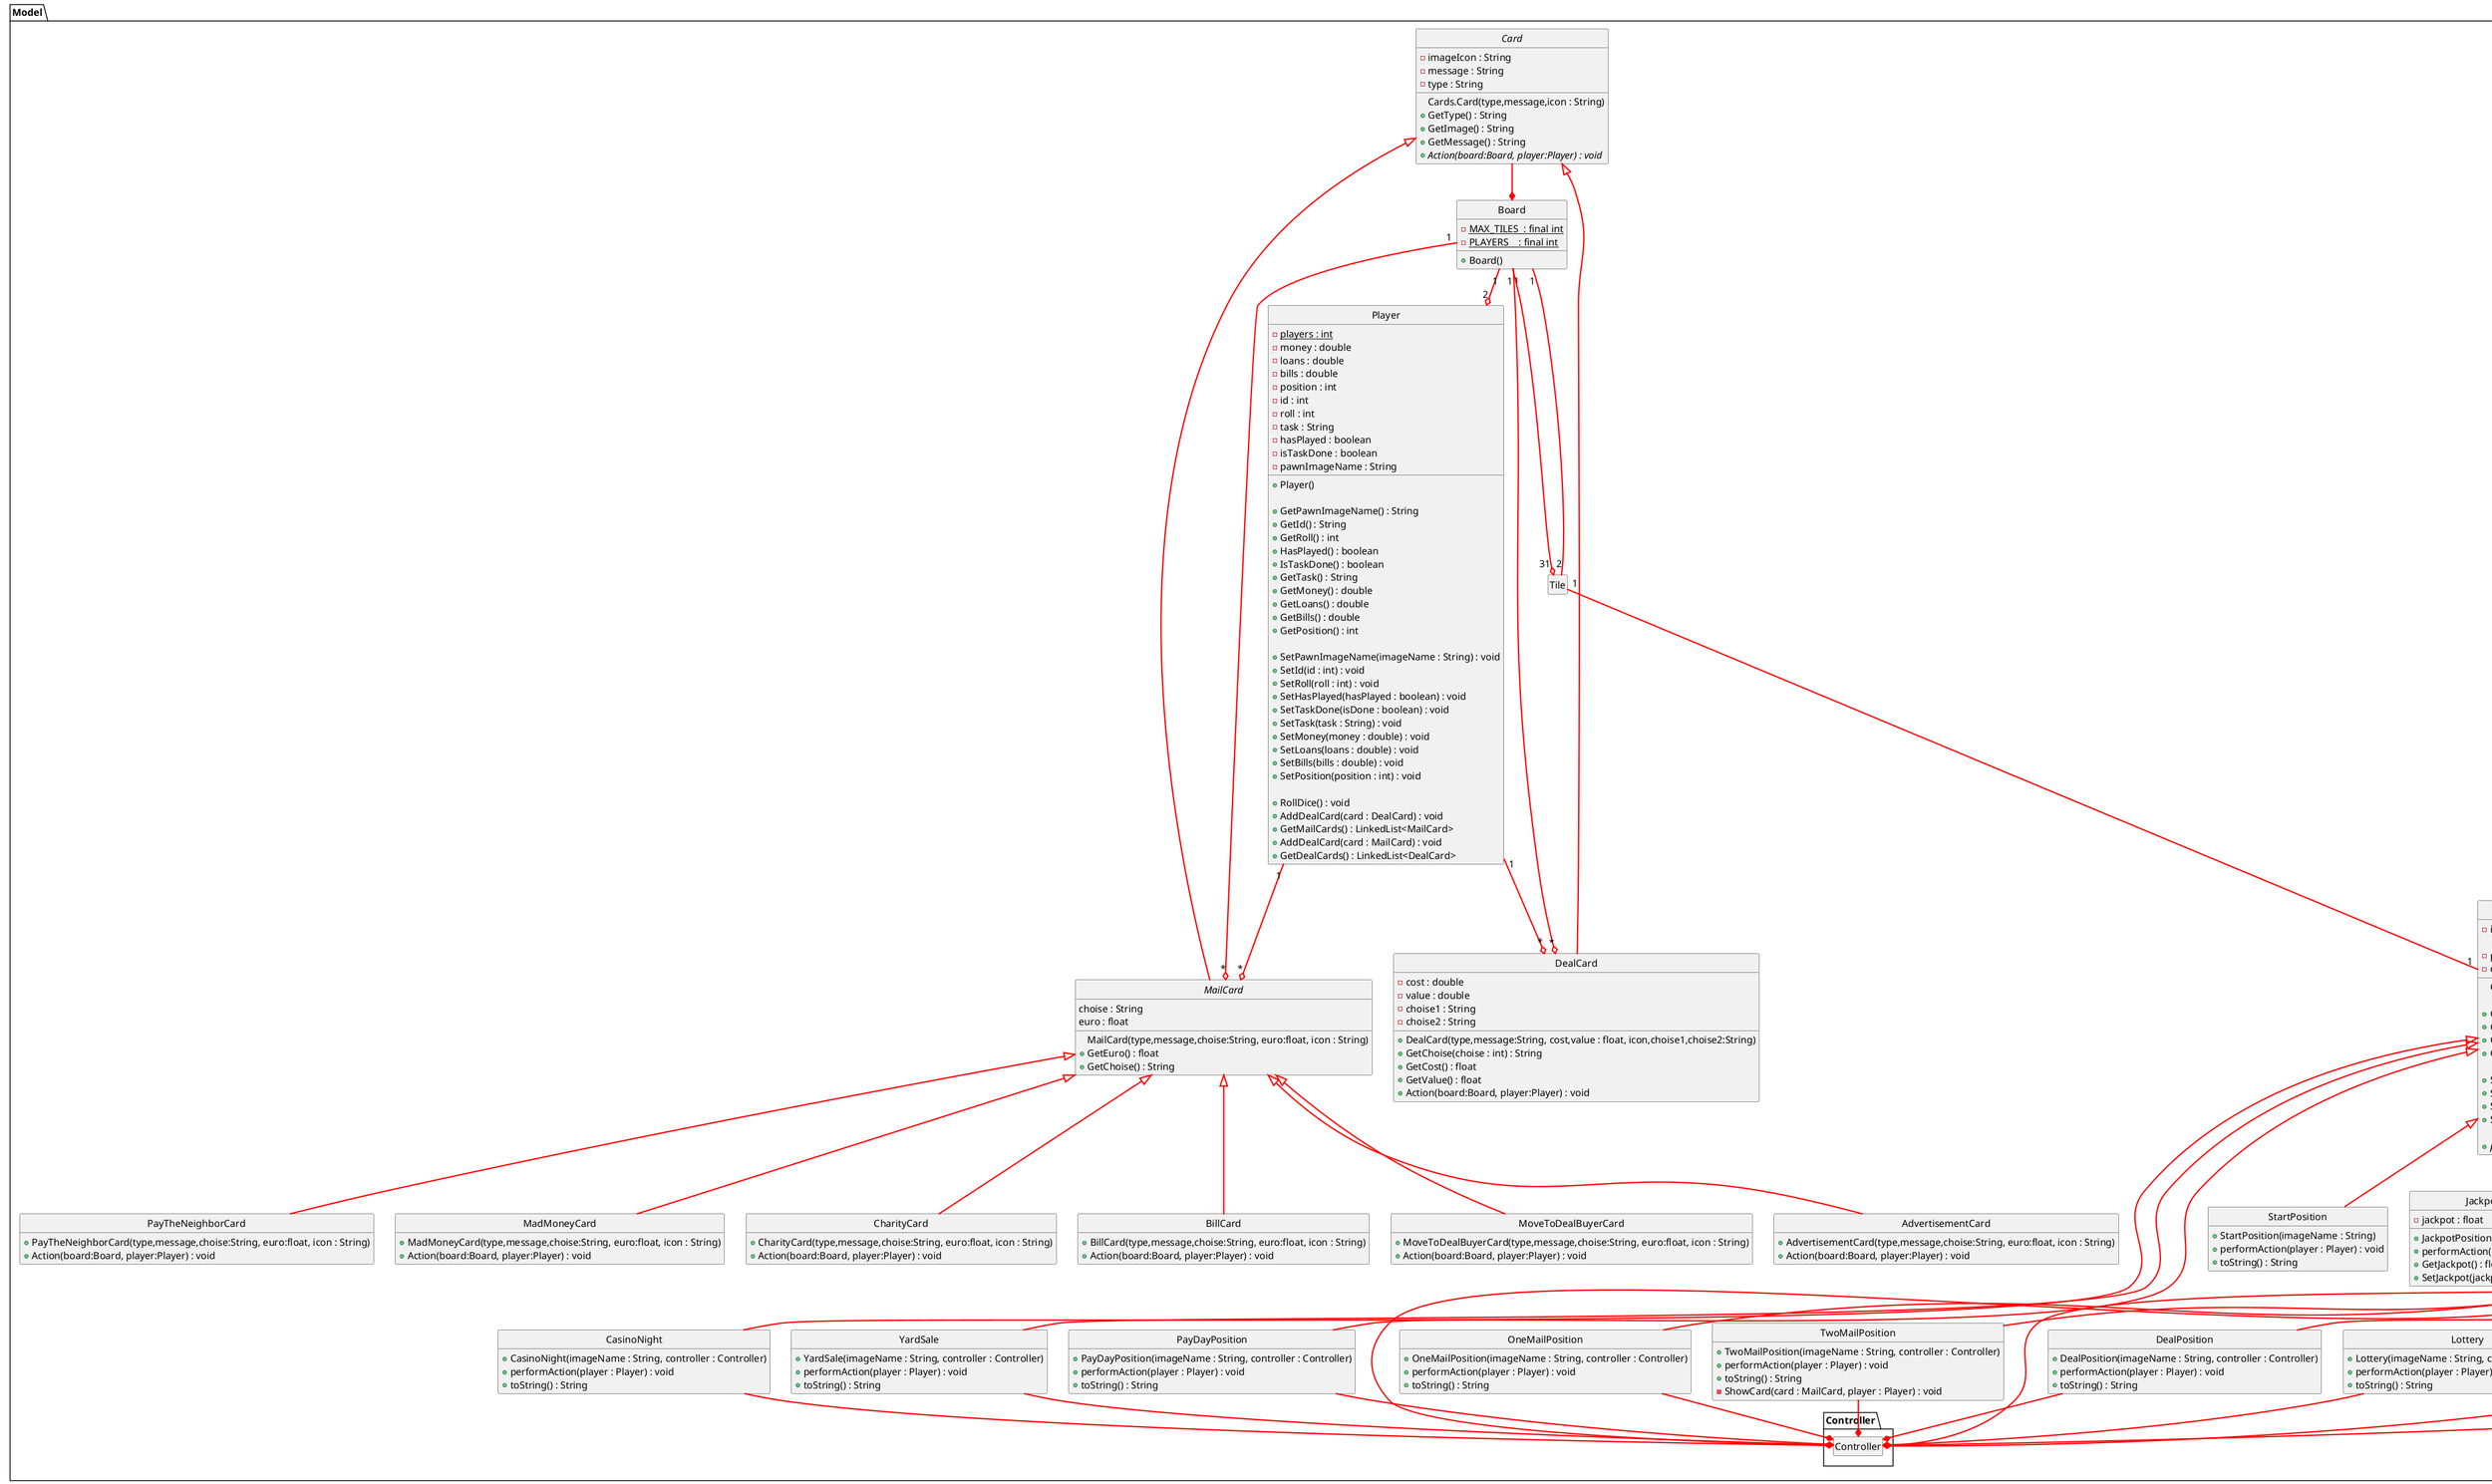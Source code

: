 @startuml Class_Diagram_UML
skinparam style strictuml
skinparam DefaultFontName Arial
skinparam DefaultFontSize 16
skinparam DefaultFontStyle bold
skinparam ArrowThickness 2.2
skinparam ArrowColor #red
hide empty members

package Model
{
    class Player
    {
        - {static} players : int
        - money : double
        - loans : double
        - bills : double
        - position : int
        - id : int
        - roll : int
        - task : String
        - hasPlayed : boolean
        - isTaskDone : boolean
        - pawnImageName : String

        'aggregation of DealCard
        'aggregation of MailCard
        +Player()

        +GetPawnImageName() : String
        +GetId() : String
        +GetRoll() : int
        +HasPlayed() : boolean
        +IsTaskDone() : boolean
        +GetTask() : String
        +GetMoney() : double
        +GetLoans() : double
        +GetBills() : double
        +GetPosition() : int

        +SetPawnImageName(imageName : String) : void
        +SetId(id : int) : void
        +SetRoll(roll : int) : void
        +SetHasPlayed(hasPlayed : boolean) : void
        +SetTaskDone(isDone : boolean) : void
        +SetTask(task : String) : void 
        +SetMoney(money : double) : void
        +SetLoans(loans : double) : void
        +SetBills(bills : double) : void
        +SetPosition(position : int) : void

        +RollDice() : void
        +AddDealCard(card : DealCard) : void  
        +GetMailCards() : LinkedList<MailCard> 
        +AddDealCard(card : MailCard) : void  
        +GetDealCards() : LinkedList<DealCard>   
    }
    Player "1" --o "*" DealCard
    Player "1" --o "*" MailCard

    class Tile
    {
        'association from CardPosition
    }
    Tile "1" -- "1" CardPosition


    abstract class CardPosition
    {
        -icon : String

        -position : int
        -day : String

        'dependency with Controller
        CardPosition(imageName : String, controller : Controller)

        +GetPosition() : int
        +GetDay() : String
        +GetIcon() : String
        +GetController() : Controller

        +SetPosition(position : int) : void
        +SetDay(day : int) : void
        +SetIcon(icon : String) : void
        +SetController(controller : Controller) : void

        +{abstract}performAction() : void
    }
    CardPosition --* Controller.Controller


    abstract class MailPosition extends CardPosition
    {    
        MailPosition(imageName : String, controller : Controller)
    }
    MailPosition --* Controller.Controller

    class OneMailPosition extends MailPosition
    {
        +OneMailPosition(imageName : String, controller : Controller)
        +performAction(player : Player) : void
        +toString() : String
    }
    OneMailPosition --* Controller.Controller

    class TwoMailPosition extends MailPosition
    {
        +TwoMailPosition(imageName : String, controller : Controller)
        +performAction(player : Player) : void
        +toString() : String
        -ShowCard(card : MailCard, player : Player) : void
    }
    TwoMailPosition --* Controller.Controller


    class DealPosition extends CardPosition
    {
        +DealPosition(imageName : String, controller : Controller)
        +performAction(player : Player) : void
        +toString() : String
    }
    DealPosition --* Controller.Controller

    class Sweepstakes extends CardPosition
    {
        +SweepsTakes(imageName : String)
        +performAction(player : Player) : void
        +toString() : String
    }
    

    class Lottery extends CardPosition
    {
        +Lottery(imageName : String, controller : Controller)
        +performAction(player : Player) : void
        +toString() : String
    }
    Lottery --* Controller.Controller

    class RadioContest extends CardPosition
    {
        +RadioContest(imageName : String, controller : Controller)
        +performAction(player : Player) : void
        +toString() : String
    }
    RadioContest --* Controller.Controller

    class BuyerPosition extends CardPosition
    {
        +BuyerPosition(imageName : String, controller : Controller)
        +performAction(player : Player) : void
        +toString() : String
    }
    BuyerPosition --* Controller.Controller

    class CasinoNight extends CardPosition
    {
        +CasinoNight(imageName : String, controller : Controller)
        +performAction(player : Player) : void
        +toString() : String
    }
    CasinoNight --* Controller.Controller

    class YardSale extends CardPosition
    {
        +YardSale(imageName : String, controller : Controller)
        +performAction(player : Player) : void
        +toString() : String
    }
    YardSale --* Controller.Controller

    class PayDayPosition extends CardPosition
    {
        +PayDayPosition(imageName : String, controller : Controller)
        +performAction(player : Player) : void
        +toString() : String
    }
    PayDayPosition --* Controller.Controller

    class StartPosition extends CardPosition
    {
        +StartPosition(imageName : String)
        +performAction(player : Player) : void
        +toString() : String
    }

    class JackpotPosition extends CardPosition
    {
        -jackpot : float

        +JackpotPosition(imageName : String)
        +performAction(player : Player) : void
        +GetJackpot() : float
        +SetJackpot(jackpot : float) : void
    }
    

    abstract class Card
    {
        -imageIcon : String
        -message : String
        -type : String

        Cards.Card(type,message,icon : String)
        +GetType() : String
        +GetImage() : String
        +GetMessage() : String
        +{abstract} Action(board:Board, player:Player) : void
    }
    Card --* Board

    class DealCard extends Card
    {
        -cost : double
        -value : double
        -choise1 : String
        -choise2 : String

        +DealCard(type,message:String, cost,value : float, icon,choise1,choise2:String)
        +GetChoise(choise : int) : String
        +GetCost() : float
        +GetValue() : float
        +Action(board:Board, player:Player) : void
    }

    abstract class MailCard extends Card
    {
        choise : String
        euro : float

        MailCard(type,message,choise:String, euro:float, icon : String)
        +GetEuro() : float
        +GetChoise() : String
    }

    class PayTheNeighborCard extends MailCard
    {
        +PayTheNeighborCard(type,message,choise:String, euro:float, icon : String)    
        +Action(board:Board, player:Player) : void

    }

    class MadMoneyCard extends MailCard
    {
        +MadMoneyCard(type,message,choise:String, euro:float, icon : String)
        +Action(board:Board, player:Player) : void            
    }

    class CharityCard extends MailCard
    {
        +CharityCard(type,message,choise:String, euro:float, icon : String)
        +Action(board:Board, player:Player) : void            
    }

    class BillCard extends MailCard
    {
        +BillCard(type,message,choise:String, euro:float, icon : String)
        +Action(board:Board, player:Player) : void            
    }

    class MoveToDealBuyerCard extends MailCard
    {
        +MoveToDealBuyerCard(type,message,choise:String, euro:float, icon : String)
        +Action(board:Board, player:Player) : void            
    }

    class AdvertisementCard extends MailCard
    {
        +AdvertisementCard(type,message,choise:String, euro:float, icon : String)
        +Action(board:Board, player:Player) : void            
    }


    class Board
    {
        -{static} MAX_TILES  : final int
        -{static} PLAYERS    : final int

        +Board()
        'aggregation of Player
        'aggregation of DealCard
        'aggregation of MailCard
        'aggregation of Tile
        'association with Tile
    }
    Board "1" --o "*" MailCard
    Board "1" --o "*" DealCard
    Board "1" --o "2"  Player
    Board "1" --o "31" Tile
    Board "1" -- "2" Tile
}
@enduml